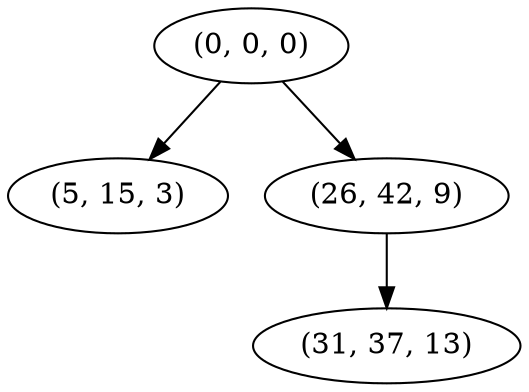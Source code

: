 digraph tree {
    "(0, 0, 0)";
    "(5, 15, 3)";
    "(26, 42, 9)";
    "(31, 37, 13)";
    "(0, 0, 0)" -> "(5, 15, 3)";
    "(0, 0, 0)" -> "(26, 42, 9)";
    "(26, 42, 9)" -> "(31, 37, 13)";
}
